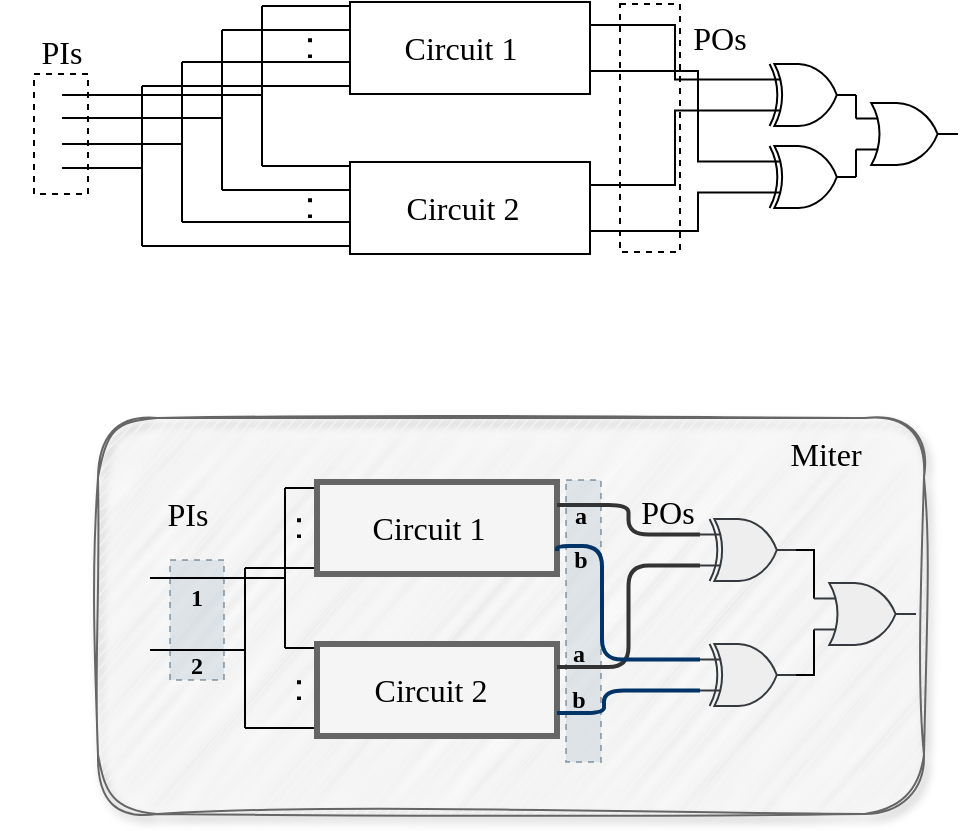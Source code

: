 <mxfile version="24.9.1">
  <diagram name="第 1 页" id="R_YB8eP6xfJqm2-LIVEI">
    <mxGraphModel dx="899" dy="422" grid="0" gridSize="10" guides="1" tooltips="1" connect="1" arrows="1" fold="1" page="0" pageScale="1" pageWidth="827" pageHeight="1169" math="0" shadow="0">
      <root>
        <mxCell id="0" />
        <mxCell id="1" parent="0" />
        <mxCell id="5quea-IIjvWIthhHO4DX-56" value="" style="rounded=1;whiteSpace=wrap;html=1;fillColor=#f5f5f5;strokeColor=#666666;fontFamily=Times New Roman;shadow=1;labelBackgroundColor=none;glass=0;sketch=1;curveFitting=1;jiggle=2;fontColor=#333333;" vertex="1" parent="1">
          <mxGeometry x="-52" y="314" width="413" height="198" as="geometry" />
        </mxCell>
        <mxCell id="5quea-IIjvWIthhHO4DX-17" value="" style="rounded=0;whiteSpace=wrap;html=1;dashed=1;fillColor=#bac8d3;strokeColor=#23445d;labelBackgroundColor=#D4E1F5;opacity=40;fontFamily=Times New Roman;" vertex="1" parent="1">
          <mxGeometry x="-16" y="385" width="27" height="60" as="geometry" />
        </mxCell>
        <mxCell id="FWlroTrUWCIazvGDAyiw-24" value="" style="endArrow=none;html=1;rounded=0;fontSize=12;startSize=8;endSize=8;curved=1;" parent="1" edge="1">
          <mxGeometry width="50" height="50" relative="1" as="geometry">
            <mxPoint x="30" y="108" as="sourcePoint" />
            <mxPoint x="90" y="108" as="targetPoint" />
          </mxGeometry>
        </mxCell>
        <mxCell id="FWlroTrUWCIazvGDAyiw-26" value="" style="endArrow=none;html=1;rounded=0;fontSize=12;startSize=8;endSize=8;curved=1;" parent="1" edge="1">
          <mxGeometry width="50" height="50" relative="1" as="geometry">
            <mxPoint x="30" y="188" as="sourcePoint" />
            <mxPoint x="90" y="188" as="targetPoint" />
          </mxGeometry>
        </mxCell>
        <mxCell id="FWlroTrUWCIazvGDAyiw-27" value="" style="endArrow=none;html=1;rounded=0;fontSize=12;startSize=8;endSize=8;curved=1;" parent="1" edge="1">
          <mxGeometry width="50" height="50" relative="1" as="geometry">
            <mxPoint x="30" y="188" as="sourcePoint" />
            <mxPoint x="30" y="108" as="targetPoint" />
          </mxGeometry>
        </mxCell>
        <mxCell id="FWlroTrUWCIazvGDAyiw-28" value="" style="endArrow=none;html=1;rounded=0;fontSize=12;startSize=8;endSize=8;curved=1;" parent="1" edge="1">
          <mxGeometry width="50" height="50" relative="1" as="geometry">
            <mxPoint x="10" y="120" as="sourcePoint" />
            <mxPoint x="90" y="120" as="targetPoint" />
          </mxGeometry>
        </mxCell>
        <mxCell id="FWlroTrUWCIazvGDAyiw-29" value="" style="endArrow=none;html=1;rounded=0;fontSize=12;startSize=8;endSize=8;curved=1;" parent="1" edge="1">
          <mxGeometry width="50" height="50" relative="1" as="geometry">
            <mxPoint x="10" y="200" as="sourcePoint" />
            <mxPoint x="90" y="200" as="targetPoint" />
          </mxGeometry>
        </mxCell>
        <mxCell id="FWlroTrUWCIazvGDAyiw-30" value="" style="endArrow=none;html=1;rounded=0;fontSize=12;startSize=8;endSize=8;curved=1;" parent="1" edge="1">
          <mxGeometry width="50" height="50" relative="1" as="geometry">
            <mxPoint x="-10" y="136" as="sourcePoint" />
            <mxPoint x="94" y="136" as="targetPoint" />
          </mxGeometry>
        </mxCell>
        <mxCell id="FWlroTrUWCIazvGDAyiw-31" value="" style="endArrow=none;html=1;rounded=0;fontSize=12;startSize=8;endSize=8;curved=1;" parent="1" edge="1">
          <mxGeometry width="50" height="50" relative="1" as="geometry">
            <mxPoint x="-10" y="216" as="sourcePoint" />
            <mxPoint x="90" y="216" as="targetPoint" />
          </mxGeometry>
        </mxCell>
        <mxCell id="FWlroTrUWCIazvGDAyiw-32" value="" style="endArrow=none;html=1;rounded=0;fontSize=12;startSize=8;endSize=8;curved=1;" parent="1" edge="1">
          <mxGeometry width="50" height="50" relative="1" as="geometry">
            <mxPoint x="10" y="200" as="sourcePoint" />
            <mxPoint x="10" y="120" as="targetPoint" />
          </mxGeometry>
        </mxCell>
        <mxCell id="FWlroTrUWCIazvGDAyiw-33" value="" style="endArrow=none;html=1;rounded=0;fontSize=12;startSize=8;endSize=8;curved=1;" parent="1" edge="1">
          <mxGeometry width="50" height="50" relative="1" as="geometry">
            <mxPoint x="-10" y="216" as="sourcePoint" />
            <mxPoint x="-10" y="136" as="targetPoint" />
          </mxGeometry>
        </mxCell>
        <mxCell id="FWlroTrUWCIazvGDAyiw-34" value="" style="endArrow=none;html=1;rounded=0;fontSize=12;startSize=8;endSize=8;curved=1;" parent="1" edge="1">
          <mxGeometry width="50" height="50" relative="1" as="geometry">
            <mxPoint x="-30" y="228" as="sourcePoint" />
            <mxPoint x="90" y="228" as="targetPoint" />
          </mxGeometry>
        </mxCell>
        <mxCell id="FWlroTrUWCIazvGDAyiw-35" value="" style="endArrow=none;html=1;rounded=0;fontSize=12;startSize=8;endSize=8;curved=1;" parent="1" edge="1">
          <mxGeometry width="50" height="50" relative="1" as="geometry">
            <mxPoint x="-30" y="148" as="sourcePoint" />
            <mxPoint x="90" y="148" as="targetPoint" />
          </mxGeometry>
        </mxCell>
        <mxCell id="FWlroTrUWCIazvGDAyiw-36" value="" style="endArrow=none;html=1;rounded=0;fontSize=12;startSize=8;endSize=8;curved=1;" parent="1" edge="1">
          <mxGeometry width="50" height="50" relative="1" as="geometry">
            <mxPoint x="-30" y="228" as="sourcePoint" />
            <mxPoint x="-30" y="148" as="targetPoint" />
          </mxGeometry>
        </mxCell>
        <mxCell id="FWlroTrUWCIazvGDAyiw-37" value="" style="endArrow=none;html=1;rounded=0;fontSize=12;startSize=8;endSize=8;curved=1;" parent="1" edge="1">
          <mxGeometry width="50" height="50" relative="1" as="geometry">
            <mxPoint x="-70" y="189" as="sourcePoint" />
            <mxPoint x="-30" y="189" as="targetPoint" />
          </mxGeometry>
        </mxCell>
        <mxCell id="FWlroTrUWCIazvGDAyiw-38" value="" style="endArrow=none;html=1;rounded=0;fontSize=12;startSize=8;endSize=8;curved=1;" parent="1" edge="1">
          <mxGeometry width="50" height="50" relative="1" as="geometry">
            <mxPoint x="-70" y="177" as="sourcePoint" />
            <mxPoint x="-10" y="177" as="targetPoint" />
          </mxGeometry>
        </mxCell>
        <mxCell id="FWlroTrUWCIazvGDAyiw-39" value="" style="endArrow=none;html=1;rounded=0;fontSize=12;startSize=8;endSize=8;curved=1;" parent="1" edge="1">
          <mxGeometry width="50" height="50" relative="1" as="geometry">
            <mxPoint x="-70" y="164" as="sourcePoint" />
            <mxPoint x="10" y="164" as="targetPoint" />
          </mxGeometry>
        </mxCell>
        <mxCell id="FWlroTrUWCIazvGDAyiw-40" value="" style="endArrow=none;html=1;rounded=0;fontSize=12;startSize=8;endSize=8;curved=1;" parent="1" edge="1">
          <mxGeometry width="50" height="50" relative="1" as="geometry">
            <mxPoint x="-70" y="152.5" as="sourcePoint" />
            <mxPoint x="30" y="152.5" as="targetPoint" />
          </mxGeometry>
        </mxCell>
        <mxCell id="FWlroTrUWCIazvGDAyiw-41" value="" style="rounded=0;whiteSpace=wrap;html=1;dashed=1;fillColor=none;" parent="1" vertex="1">
          <mxGeometry x="-84" y="142" width="27" height="60" as="geometry" />
        </mxCell>
        <mxCell id="FWlroTrUWCIazvGDAyiw-18" value="" style="group;fillColor=default;" parent="1" vertex="1" connectable="0">
          <mxGeometry x="90" y="186" width="170" height="46" as="geometry" />
        </mxCell>
        <mxCell id="FWlroTrUWCIazvGDAyiw-19" value="" style="rounded=0;whiteSpace=wrap;html=1;" parent="FWlroTrUWCIazvGDAyiw-18" vertex="1">
          <mxGeometry x="-16" width="120" height="46" as="geometry" />
        </mxCell>
        <mxCell id="FWlroTrUWCIazvGDAyiw-22" value="" style="endArrow=none;dashed=1;html=1;dashPattern=1 3;strokeWidth=2;rounded=0;fontSize=12;startSize=8;endSize=8;curved=1;" parent="FWlroTrUWCIazvGDAyiw-18" edge="1">
          <mxGeometry width="50" height="50" relative="1" as="geometry">
            <mxPoint x="-36" y="28" as="sourcePoint" />
            <mxPoint x="-36" y="12" as="targetPoint" />
          </mxGeometry>
        </mxCell>
        <mxCell id="FWlroTrUWCIazvGDAyiw-23" value="&lt;font face=&quot;Times New Roman&quot;&gt;Circuit 2&lt;/font&gt;" style="text;html=1;align=center;verticalAlign=middle;whiteSpace=wrap;rounded=0;fontSize=16;" parent="FWlroTrUWCIazvGDAyiw-18" vertex="1">
          <mxGeometry x="8" y="8" width="65" height="30" as="geometry" />
        </mxCell>
        <mxCell id="FWlroTrUWCIazvGDAyiw-11" value="" style="group;fillColor=default;" parent="1" vertex="1" connectable="0">
          <mxGeometry x="90" y="106" width="199" height="46" as="geometry" />
        </mxCell>
        <mxCell id="FWlroTrUWCIazvGDAyiw-2" value="" style="rounded=0;whiteSpace=wrap;html=1;" parent="FWlroTrUWCIazvGDAyiw-11" vertex="1">
          <mxGeometry x="-16" width="120" height="46" as="geometry" />
        </mxCell>
        <mxCell id="FWlroTrUWCIazvGDAyiw-10" value="" style="endArrow=none;dashed=1;html=1;dashPattern=1 3;strokeWidth=2;rounded=0;fontSize=12;startSize=8;endSize=8;curved=1;" parent="FWlroTrUWCIazvGDAyiw-11" edge="1">
          <mxGeometry width="50" height="50" relative="1" as="geometry">
            <mxPoint x="-36" y="28" as="sourcePoint" />
            <mxPoint x="-36" y="12" as="targetPoint" />
          </mxGeometry>
        </mxCell>
        <mxCell id="FWlroTrUWCIazvGDAyiw-17" value="&lt;font face=&quot;Times New Roman&quot;&gt;Circuit 1&lt;/font&gt;" style="text;html=1;align=center;verticalAlign=middle;whiteSpace=wrap;rounded=0;fontSize=16;" parent="FWlroTrUWCIazvGDAyiw-11" vertex="1">
          <mxGeometry x="7" y="8" width="65" height="30" as="geometry" />
        </mxCell>
        <mxCell id="FWlroTrUWCIazvGDAyiw-62" value="&lt;font face=&quot;Times New Roman&quot;&gt;POs&lt;/font&gt;" style="text;html=1;align=center;verticalAlign=middle;whiteSpace=wrap;rounded=0;fontSize=16;" parent="FWlroTrUWCIazvGDAyiw-11" vertex="1">
          <mxGeometry x="139" y="3" width="60" height="30" as="geometry" />
        </mxCell>
        <mxCell id="FWlroTrUWCIazvGDAyiw-53" style="edgeStyle=orthogonalEdgeStyle;rounded=0;orthogonalLoop=1;jettySize=auto;html=1;exitX=0;exitY=0.25;exitDx=0;exitDy=0;exitPerimeter=0;entryX=1;entryY=0.25;entryDx=0;entryDy=0;fontSize=12;startSize=8;endSize=8;endArrow=none;endFill=0;" parent="1" source="FWlroTrUWCIazvGDAyiw-51" target="FWlroTrUWCIazvGDAyiw-2" edge="1">
          <mxGeometry relative="1" as="geometry" />
        </mxCell>
        <mxCell id="FWlroTrUWCIazvGDAyiw-54" style="edgeStyle=orthogonalEdgeStyle;rounded=0;orthogonalLoop=1;jettySize=auto;html=1;exitX=0;exitY=0.75;exitDx=0;exitDy=0;exitPerimeter=0;entryX=1;entryY=0.25;entryDx=0;entryDy=0;fontSize=12;startSize=8;endSize=8;endArrow=none;endFill=0;" parent="1" source="FWlroTrUWCIazvGDAyiw-51" target="FWlroTrUWCIazvGDAyiw-19" edge="1">
          <mxGeometry relative="1" as="geometry" />
        </mxCell>
        <mxCell id="FWlroTrUWCIazvGDAyiw-59" style="edgeStyle=orthogonalEdgeStyle;rounded=0;orthogonalLoop=1;jettySize=auto;html=1;exitX=1;exitY=0.5;exitDx=0;exitDy=0;exitPerimeter=0;fontSize=12;startSize=8;endSize=8;endArrow=none;endFill=0;entryX=0;entryY=0.25;entryDx=0;entryDy=0;entryPerimeter=0;" parent="1" source="FWlroTrUWCIazvGDAyiw-51" target="FWlroTrUWCIazvGDAyiw-63" edge="1">
          <mxGeometry relative="1" as="geometry">
            <mxPoint x="344.919" y="153" as="targetPoint" />
          </mxGeometry>
        </mxCell>
        <mxCell id="FWlroTrUWCIazvGDAyiw-51" value="" style="verticalLabelPosition=bottom;shadow=0;dashed=0;align=center;html=1;verticalAlign=top;shape=mxgraph.electrical.logic_gates.logic_gate;operation=xor;" parent="1" vertex="1">
          <mxGeometry x="279" y="137" width="48" height="31" as="geometry" />
        </mxCell>
        <mxCell id="FWlroTrUWCIazvGDAyiw-55" style="edgeStyle=orthogonalEdgeStyle;rounded=0;orthogonalLoop=1;jettySize=auto;html=1;exitX=0;exitY=0.25;exitDx=0;exitDy=0;exitPerimeter=0;entryX=1;entryY=0.75;entryDx=0;entryDy=0;fontSize=12;startSize=8;endSize=8;endArrow=none;endFill=0;" parent="1" source="FWlroTrUWCIazvGDAyiw-52" target="FWlroTrUWCIazvGDAyiw-2" edge="1">
          <mxGeometry relative="1" as="geometry">
            <Array as="points">
              <mxPoint x="248" y="186" />
              <mxPoint x="248" y="141" />
            </Array>
          </mxGeometry>
        </mxCell>
        <mxCell id="FWlroTrUWCIazvGDAyiw-56" style="edgeStyle=orthogonalEdgeStyle;rounded=0;orthogonalLoop=1;jettySize=auto;html=1;exitX=0;exitY=0.75;exitDx=0;exitDy=0;exitPerimeter=0;entryX=1;entryY=0.75;entryDx=0;entryDy=0;fontSize=12;startSize=8;endSize=8;endArrow=none;endFill=0;" parent="1" source="FWlroTrUWCIazvGDAyiw-52" target="FWlroTrUWCIazvGDAyiw-19" edge="1">
          <mxGeometry relative="1" as="geometry">
            <Array as="points">
              <mxPoint x="248" y="201" />
              <mxPoint x="248" y="221" />
            </Array>
          </mxGeometry>
        </mxCell>
        <mxCell id="FWlroTrUWCIazvGDAyiw-60" style="edgeStyle=orthogonalEdgeStyle;rounded=0;orthogonalLoop=1;jettySize=auto;html=1;exitX=1;exitY=0.5;exitDx=0;exitDy=0;exitPerimeter=0;fontSize=12;startSize=8;endSize=8;endArrow=none;endFill=0;entryX=0;entryY=0.75;entryDx=0;entryDy=0;entryPerimeter=0;" parent="1" source="FWlroTrUWCIazvGDAyiw-52" target="FWlroTrUWCIazvGDAyiw-63" edge="1">
          <mxGeometry relative="1" as="geometry">
            <mxPoint x="344.464" y="194" as="targetPoint" />
          </mxGeometry>
        </mxCell>
        <mxCell id="FWlroTrUWCIazvGDAyiw-52" value="" style="verticalLabelPosition=bottom;shadow=0;dashed=0;align=center;html=1;verticalAlign=top;shape=mxgraph.electrical.logic_gates.logic_gate;operation=xor;" parent="1" vertex="1">
          <mxGeometry x="279" y="178" width="48" height="31" as="geometry" />
        </mxCell>
        <mxCell id="FWlroTrUWCIazvGDAyiw-57" value="" style="rounded=0;whiteSpace=wrap;html=1;dashed=1;fillColor=none;" parent="1" vertex="1">
          <mxGeometry x="209" y="107" width="30" height="124" as="geometry" />
        </mxCell>
        <mxCell id="FWlroTrUWCIazvGDAyiw-61" value="&lt;font face=&quot;Times New Roman&quot;&gt;PIs&lt;/font&gt;" style="text;html=1;align=center;verticalAlign=middle;whiteSpace=wrap;rounded=0;fontSize=16;" parent="1" vertex="1">
          <mxGeometry x="-100.5" y="116" width="60" height="30" as="geometry" />
        </mxCell>
        <mxCell id="FWlroTrUWCIazvGDAyiw-63" value="" style="verticalLabelPosition=bottom;shadow=0;dashed=0;align=center;html=1;verticalAlign=top;shape=mxgraph.electrical.logic_gates.logic_gate;operation=or;" parent="1" vertex="1">
          <mxGeometry x="327" y="156.5" width="51" height="31" as="geometry" />
        </mxCell>
        <mxCell id="5quea-IIjvWIthhHO4DX-1" value="" style="endArrow=none;html=1;rounded=0;fontSize=12;startSize=8;endSize=8;curved=1;fontFamily=Times New Roman;" edge="1" parent="1">
          <mxGeometry width="50" height="50" relative="1" as="geometry">
            <mxPoint x="41.5" y="349" as="sourcePoint" />
            <mxPoint x="73.5" y="349" as="targetPoint" />
          </mxGeometry>
        </mxCell>
        <mxCell id="5quea-IIjvWIthhHO4DX-2" value="" style="endArrow=none;html=1;rounded=0;fontSize=12;startSize=8;endSize=8;curved=1;fontFamily=Times New Roman;" edge="1" parent="1">
          <mxGeometry width="50" height="50" relative="1" as="geometry">
            <mxPoint x="41.5" y="429" as="sourcePoint" />
            <mxPoint x="73.5" y="429" as="targetPoint" />
          </mxGeometry>
        </mxCell>
        <mxCell id="5quea-IIjvWIthhHO4DX-3" value="" style="endArrow=none;html=1;rounded=0;fontSize=12;startSize=8;endSize=8;curved=1;fontFamily=Times New Roman;" edge="1" parent="1">
          <mxGeometry width="50" height="50" relative="1" as="geometry">
            <mxPoint x="41.5" y="429" as="sourcePoint" />
            <mxPoint x="41.5" y="349" as="targetPoint" />
          </mxGeometry>
        </mxCell>
        <mxCell id="5quea-IIjvWIthhHO4DX-10" value="" style="endArrow=none;html=1;rounded=0;fontSize=12;startSize=8;endSize=8;curved=1;fontFamily=Times New Roman;" edge="1" parent="1">
          <mxGeometry width="50" height="50" relative="1" as="geometry">
            <mxPoint x="21.5" y="469" as="sourcePoint" />
            <mxPoint x="73.5" y="469" as="targetPoint" />
          </mxGeometry>
        </mxCell>
        <mxCell id="5quea-IIjvWIthhHO4DX-11" value="" style="endArrow=none;html=1;rounded=0;fontSize=12;startSize=8;endSize=8;curved=1;fontFamily=Times New Roman;" edge="1" parent="1">
          <mxGeometry width="50" height="50" relative="1" as="geometry">
            <mxPoint x="21.5" y="389" as="sourcePoint" />
            <mxPoint x="73.5" y="389" as="targetPoint" />
          </mxGeometry>
        </mxCell>
        <mxCell id="5quea-IIjvWIthhHO4DX-12" value="" style="endArrow=none;html=1;rounded=0;fontSize=12;startSize=8;endSize=8;curved=1;labelBackgroundColor=#D4E1F5;fontFamily=Times New Roman;" edge="1" parent="1">
          <mxGeometry width="50" height="50" relative="1" as="geometry">
            <mxPoint x="21.5" y="469" as="sourcePoint" />
            <mxPoint x="21.5" y="389" as="targetPoint" />
          </mxGeometry>
        </mxCell>
        <mxCell id="5quea-IIjvWIthhHO4DX-13" value="" style="endArrow=none;html=1;rounded=0;fontSize=12;startSize=8;endSize=8;curved=1;labelBackgroundColor=#D4E1F5;fontFamily=Times New Roman;" edge="1" parent="1">
          <mxGeometry width="50" height="50" relative="1" as="geometry">
            <mxPoint x="-26" y="430" as="sourcePoint" />
            <mxPoint x="21.5" y="430" as="targetPoint" />
          </mxGeometry>
        </mxCell>
        <mxCell id="5quea-IIjvWIthhHO4DX-16" value="" style="endArrow=none;html=1;rounded=0;fontSize=12;startSize=8;endSize=8;curved=1;fontFamily=Times New Roman;" edge="1" parent="1">
          <mxGeometry width="50" height="50" relative="1" as="geometry">
            <mxPoint x="-26" y="394" as="sourcePoint" />
            <mxPoint x="41.5" y="394" as="targetPoint" />
          </mxGeometry>
        </mxCell>
        <mxCell id="5quea-IIjvWIthhHO4DX-18" value="" style="group;fillColor=none;fontFamily=Times New Roman;" vertex="1" connectable="0" parent="1">
          <mxGeometry x="73.5" y="427" width="170" height="86" as="geometry" />
        </mxCell>
        <mxCell id="5quea-IIjvWIthhHO4DX-19" value="" style="rounded=0;whiteSpace=wrap;html=1;fillColor=#f5f5f5;fontColor=#333333;strokeColor=#666666;strokeWidth=3;fontFamily=Times New Roman;" vertex="1" parent="5quea-IIjvWIthhHO4DX-18">
          <mxGeometry x="-16" width="120" height="46" as="geometry" />
        </mxCell>
        <mxCell id="5quea-IIjvWIthhHO4DX-20" value="" style="endArrow=none;dashed=1;html=1;dashPattern=1 3;strokeWidth=2;rounded=0;fontSize=12;startSize=8;endSize=8;curved=1;fontFamily=Times New Roman;" edge="1" parent="5quea-IIjvWIthhHO4DX-18">
          <mxGeometry width="50" height="50" relative="1" as="geometry">
            <mxPoint x="-25" y="28" as="sourcePoint" />
            <mxPoint x="-25" y="12" as="targetPoint" />
          </mxGeometry>
        </mxCell>
        <mxCell id="5quea-IIjvWIthhHO4DX-21" value="&lt;font&gt;Circuit 2&lt;/font&gt;" style="text;html=1;align=center;verticalAlign=middle;whiteSpace=wrap;rounded=0;fontSize=16;fontFamily=Times New Roman;" vertex="1" parent="5quea-IIjvWIthhHO4DX-18">
          <mxGeometry x="8" y="8" width="65" height="30" as="geometry" />
        </mxCell>
        <mxCell id="5quea-IIjvWIthhHO4DX-35" value="" style="rounded=0;whiteSpace=wrap;html=1;dashed=1;fillColor=#bac8d3;strokeColor=#23445d;opacity=40;fontFamily=Times New Roman;" vertex="1" parent="5quea-IIjvWIthhHO4DX-18">
          <mxGeometry x="108.5" y="-82" width="17.5" height="141" as="geometry" />
        </mxCell>
        <mxCell id="5quea-IIjvWIthhHO4DX-60" value="&lt;b style=&quot;font-size: 12px;&quot;&gt;a&lt;/b&gt;&lt;span style=&quot;color: rgba(0, 0, 0, 0); font-size: 0px; text-align: start; text-wrap-mode: nowrap;&quot;&gt;%3CmxGraphModel%3E%3Croot%3E%3CmxCell%20id%3D%220%22%2F%3E%3CmxCell%20id%3D%221%22%20parent%3D%220%22%2F%3E%3CmxCell%20id%3D%222%22%20value%3D%22%26lt%3Bb%20style%3D%26quot%3Bfont-family%3A%20%26amp%3Bquot%3BTimes%20New%20Roman%26amp%3Bquot%3B%3B%20font-size%3A%2012px%3B%26quot%3B%26gt%3B1%26lt%3B%2Fb%26gt%3B%22%20style%3D%22text%3Bhtml%3D1%3Balign%3Dcenter%3BverticalAlign%3Dmiddle%3BwhiteSpace%3Dwrap%3Brounded%3D0%3BfontSize%3D16%3B%22%20vertex%3D%221%22%20parent%3D%221%22%3E%3CmxGeometry%20x%3D%225%22%20y%3D%22537%22%20width%3D%2254.5%22%20height%3D%2225%22%20as%3D%22geometry%22%2F%3E%3C%2FmxCell%3E%3C%2Froot%3E%3C%2FmxGraphModel%3E&lt;/span&gt;" style="text;html=1;align=center;verticalAlign=middle;whiteSpace=wrap;rounded=0;fontSize=16;fontFamily=Times New Roman;" vertex="1" parent="5quea-IIjvWIthhHO4DX-18">
          <mxGeometry x="87.5" y="-10" width="54.5" height="25" as="geometry" />
        </mxCell>
        <mxCell id="5quea-IIjvWIthhHO4DX-61" value="&lt;b style=&quot;font-size: 12px;&quot;&gt;b&lt;/b&gt;" style="text;html=1;align=center;verticalAlign=middle;whiteSpace=wrap;rounded=0;fontSize=16;fontFamily=Times New Roman;" vertex="1" parent="5quea-IIjvWIthhHO4DX-18">
          <mxGeometry x="87.5" y="13" width="54.5" height="25" as="geometry" />
        </mxCell>
        <mxCell id="5quea-IIjvWIthhHO4DX-22" value="" style="group;fillColor=none;strokeWidth=1;fontFamily=Times New Roman;" vertex="1" connectable="0" parent="1">
          <mxGeometry x="73.5" y="346" width="199" height="52.5" as="geometry" />
        </mxCell>
        <mxCell id="5quea-IIjvWIthhHO4DX-23" value="" style="rounded=0;whiteSpace=wrap;html=1;fillColor=#f5f5f5;fontColor=#333333;strokeColor=#666666;strokeWidth=3;fontFamily=Times New Roman;" vertex="1" parent="5quea-IIjvWIthhHO4DX-22">
          <mxGeometry x="-16" width="120" height="46" as="geometry" />
        </mxCell>
        <mxCell id="5quea-IIjvWIthhHO4DX-24" value="" style="endArrow=none;dashed=1;html=1;dashPattern=1 3;strokeWidth=2;rounded=0;fontSize=12;startSize=8;endSize=8;curved=1;fontFamily=Times New Roman;" edge="1" parent="5quea-IIjvWIthhHO4DX-22">
          <mxGeometry width="50" height="50" relative="1" as="geometry">
            <mxPoint x="-25" y="28" as="sourcePoint" />
            <mxPoint x="-25" y="12" as="targetPoint" />
          </mxGeometry>
        </mxCell>
        <mxCell id="5quea-IIjvWIthhHO4DX-25" value="&lt;font&gt;Circuit 1&lt;/font&gt;" style="text;html=1;align=center;verticalAlign=middle;whiteSpace=wrap;rounded=0;fontSize=16;fontFamily=Times New Roman;" vertex="1" parent="5quea-IIjvWIthhHO4DX-22">
          <mxGeometry x="7" y="8" width="65" height="30" as="geometry" />
        </mxCell>
        <mxCell id="5quea-IIjvWIthhHO4DX-26" value="&lt;font&gt;POs&lt;/font&gt;" style="text;html=1;align=center;verticalAlign=middle;whiteSpace=wrap;rounded=0;fontSize=16;fontFamily=Times New Roman;" vertex="1" parent="5quea-IIjvWIthhHO4DX-22">
          <mxGeometry x="129.5" width="60" height="30" as="geometry" />
        </mxCell>
        <mxCell id="5quea-IIjvWIthhHO4DX-62" value="&lt;b style=&quot;font-size: 12px;&quot;&gt;a&lt;/b&gt;&lt;span style=&quot;color: rgba(0, 0, 0, 0); font-size: 0px; text-align: start; text-wrap-mode: nowrap;&quot;&gt;%3CmxGraphModel%3E%3Croot%3E%3CmxCell%20id%3D%220%22%2F%3E%3CmxCell%20id%3D%221%22%20parent%3D%220%22%2F%3E%3CmxCell%20id%3D%222%22%20value%3D%22%26lt%3Bb%20style%3D%26quot%3Bfont-family%3A%20%26amp%3Bquot%3BTimes%20New%20Roman%26amp%3Bquot%3B%3B%20font-size%3A%2012px%3B%26quot%3B%26gt%3B1%26lt%3B%2Fb%26gt%3B%22%20style%3D%22text%3Bhtml%3D1%3Balign%3Dcenter%3BverticalAlign%3Dmiddle%3BwhiteSpace%3Dwrap%3Brounded%3D0%3BfontSize%3D16%3B%22%20vertex%3D%221%22%20parent%3D%221%22%3E%3CmxGeometry%20x%3D%225%22%20y%3D%22537%22%20width%3D%2254.5%22%20height%3D%2225%22%20as%3D%22geometry%22%2F%3E%3C%2FmxCell%3E%3C%2Froot%3E%3C%2FmxGraphModel%3E&lt;/span&gt;" style="text;html=1;align=center;verticalAlign=middle;whiteSpace=wrap;rounded=0;fontSize=16;fontFamily=Times New Roman;" vertex="1" parent="5quea-IIjvWIthhHO4DX-22">
          <mxGeometry x="88.5" y="2.5" width="54.5" height="25" as="geometry" />
        </mxCell>
        <mxCell id="5quea-IIjvWIthhHO4DX-64" value="&lt;b style=&quot;font-size: 12px;&quot;&gt;b&lt;/b&gt;" style="text;html=1;align=center;verticalAlign=middle;whiteSpace=wrap;rounded=0;fontSize=16;fontFamily=Times New Roman;" vertex="1" parent="5quea-IIjvWIthhHO4DX-22">
          <mxGeometry x="88.5" y="24.5" width="54.5" height="25" as="geometry" />
        </mxCell>
        <mxCell id="5quea-IIjvWIthhHO4DX-27" style="edgeStyle=orthogonalEdgeStyle;rounded=1;orthogonalLoop=1;jettySize=auto;html=1;exitX=0;exitY=0.25;exitDx=0;exitDy=0;exitPerimeter=0;entryX=1;entryY=0.25;entryDx=0;entryDy=0;fontSize=12;startSize=8;endSize=8;endArrow=none;endFill=0;curved=0;strokeWidth=2;strokeColor=#333333;fontFamily=Times New Roman;" edge="1" parent="1" source="5quea-IIjvWIthhHO4DX-30" target="5quea-IIjvWIthhHO4DX-23">
          <mxGeometry relative="1" as="geometry" />
        </mxCell>
        <mxCell id="5quea-IIjvWIthhHO4DX-28" style="edgeStyle=orthogonalEdgeStyle;rounded=1;orthogonalLoop=1;jettySize=auto;html=1;exitX=0;exitY=0.75;exitDx=0;exitDy=0;exitPerimeter=0;entryX=1;entryY=0.25;entryDx=0;entryDy=0;fontSize=12;startSize=8;endSize=8;endArrow=none;endFill=0;curved=0;strokeWidth=2;strokeColor=#333333;fontFamily=Times New Roman;" edge="1" parent="1" source="5quea-IIjvWIthhHO4DX-30" target="5quea-IIjvWIthhHO4DX-19">
          <mxGeometry relative="1" as="geometry" />
        </mxCell>
        <mxCell id="5quea-IIjvWIthhHO4DX-29" style="edgeStyle=orthogonalEdgeStyle;rounded=0;orthogonalLoop=1;jettySize=auto;html=1;exitX=1;exitY=0.5;exitDx=0;exitDy=0;exitPerimeter=0;fontSize=12;startSize=8;endSize=8;endArrow=none;endFill=0;entryX=0;entryY=0.25;entryDx=0;entryDy=0;entryPerimeter=0;fontFamily=Times New Roman;" edge="1" parent="1" source="5quea-IIjvWIthhHO4DX-30" target="5quea-IIjvWIthhHO4DX-37">
          <mxGeometry relative="1" as="geometry">
            <mxPoint x="312.419" y="394" as="targetPoint" />
          </mxGeometry>
        </mxCell>
        <mxCell id="5quea-IIjvWIthhHO4DX-30" value="" style="verticalLabelPosition=bottom;shadow=0;dashed=0;align=center;html=1;verticalAlign=top;shape=mxgraph.electrical.logic_gates.logic_gate;operation=xor;fillColor=#eeeeee;strokeColor=#36393d;fontFamily=Times New Roman;" vertex="1" parent="1">
          <mxGeometry x="249" y="364.5" width="48" height="31" as="geometry" />
        </mxCell>
        <mxCell id="5quea-IIjvWIthhHO4DX-31" style="edgeStyle=orthogonalEdgeStyle;rounded=1;orthogonalLoop=1;jettySize=auto;html=1;exitX=0;exitY=0.25;exitDx=0;exitDy=0;exitPerimeter=0;entryX=1;entryY=0.75;entryDx=0;entryDy=0;fontSize=12;startSize=8;endSize=8;endArrow=none;endFill=0;curved=0;strokeWidth=2;strokeColor=#003366;fontFamily=Times New Roman;" edge="1" parent="1" source="5quea-IIjvWIthhHO4DX-34" target="5quea-IIjvWIthhHO4DX-23">
          <mxGeometry relative="1" as="geometry">
            <Array as="points">
              <mxPoint x="200" y="435" />
              <mxPoint x="200" y="378" />
              <mxPoint x="178" y="378" />
            </Array>
          </mxGeometry>
        </mxCell>
        <mxCell id="5quea-IIjvWIthhHO4DX-32" style="edgeStyle=orthogonalEdgeStyle;rounded=1;orthogonalLoop=1;jettySize=auto;html=1;exitX=0;exitY=0.75;exitDx=0;exitDy=0;exitPerimeter=0;entryX=1;entryY=0.75;entryDx=0;entryDy=0;fontSize=12;startSize=8;endSize=8;endArrow=none;endFill=0;curved=0;strokeWidth=2;strokeColor=#003366;fontFamily=Times New Roman;" edge="1" parent="1" source="5quea-IIjvWIthhHO4DX-34" target="5quea-IIjvWIthhHO4DX-19">
          <mxGeometry relative="1" as="geometry">
            <Array as="points">
              <mxPoint x="201" y="450" />
              <mxPoint x="201" y="462" />
            </Array>
          </mxGeometry>
        </mxCell>
        <mxCell id="5quea-IIjvWIthhHO4DX-33" style="edgeStyle=orthogonalEdgeStyle;rounded=0;orthogonalLoop=1;jettySize=auto;html=1;exitX=1;exitY=0.5;exitDx=0;exitDy=0;exitPerimeter=0;fontSize=12;startSize=8;endSize=8;endArrow=none;endFill=0;entryX=0;entryY=0.75;entryDx=0;entryDy=0;entryPerimeter=0;fontFamily=Times New Roman;" edge="1" parent="1" source="5quea-IIjvWIthhHO4DX-34" target="5quea-IIjvWIthhHO4DX-37">
          <mxGeometry relative="1" as="geometry">
            <mxPoint x="311.964" y="435" as="targetPoint" />
          </mxGeometry>
        </mxCell>
        <mxCell id="5quea-IIjvWIthhHO4DX-34" value="" style="verticalLabelPosition=bottom;shadow=0;dashed=0;align=center;html=1;verticalAlign=top;shape=mxgraph.electrical.logic_gates.logic_gate;operation=xor;fillColor=#eeeeee;strokeColor=#36393d;fontFamily=Times New Roman;" vertex="1" parent="1">
          <mxGeometry x="249" y="427" width="48" height="31" as="geometry" />
        </mxCell>
        <mxCell id="5quea-IIjvWIthhHO4DX-36" value="&lt;font&gt;PIs&lt;/font&gt;" style="text;html=1;align=center;verticalAlign=middle;whiteSpace=wrap;rounded=0;fontSize=16;fontFamily=Times New Roman;" vertex="1" parent="1">
          <mxGeometry x="-37" y="347" width="60" height="30" as="geometry" />
        </mxCell>
        <mxCell id="5quea-IIjvWIthhHO4DX-37" value="" style="verticalLabelPosition=bottom;shadow=0;dashed=0;align=center;html=1;verticalAlign=top;shape=mxgraph.electrical.logic_gates.logic_gate;operation=or;fillColor=#eeeeee;strokeColor=#36393d;fontFamily=Times New Roman;" vertex="1" parent="1">
          <mxGeometry x="306" y="396.5" width="51" height="31" as="geometry" />
        </mxCell>
        <mxCell id="5quea-IIjvWIthhHO4DX-57" value="&lt;b style=&quot;font-size: 12px;&quot;&gt;1&lt;/b&gt;" style="text;html=1;align=center;verticalAlign=middle;whiteSpace=wrap;rounded=0;fontSize=16;fontFamily=Times New Roman;" vertex="1" parent="1">
          <mxGeometry x="-29.75" y="389" width="54.5" height="25" as="geometry" />
        </mxCell>
        <mxCell id="5quea-IIjvWIthhHO4DX-67" value="&lt;b style=&quot;font-size: 12px;&quot;&gt;2&lt;/b&gt;" style="text;html=1;align=center;verticalAlign=middle;whiteSpace=wrap;rounded=0;fontSize=16;fontFamily=Times New Roman;" vertex="1" parent="1">
          <mxGeometry x="-29.75" y="423" width="54.5" height="25" as="geometry" />
        </mxCell>
        <mxCell id="5quea-IIjvWIthhHO4DX-68" value="&lt;font face=&quot;Times New Roman&quot;&gt;Miter&lt;/font&gt;" style="text;html=1;align=center;verticalAlign=middle;whiteSpace=wrap;rounded=0;fontSize=16;" vertex="1" parent="1">
          <mxGeometry x="282" y="317" width="60" height="30" as="geometry" />
        </mxCell>
      </root>
    </mxGraphModel>
  </diagram>
</mxfile>

